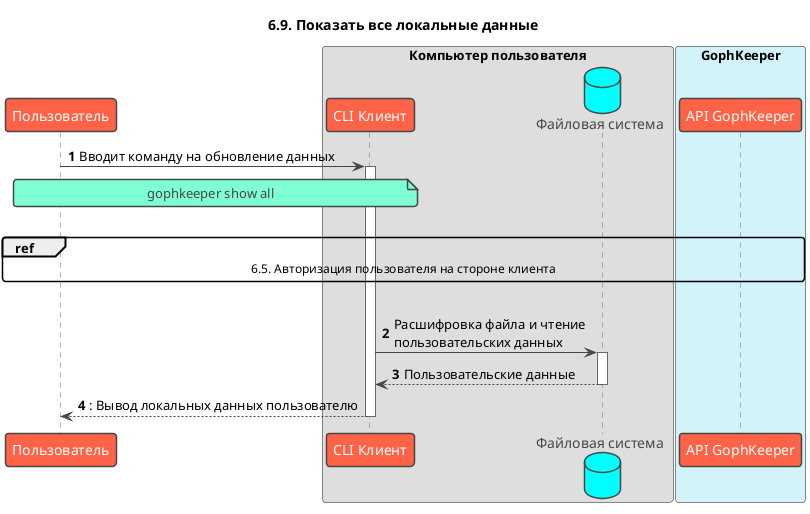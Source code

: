 @startuml
!theme vibrant
title: 6.9. Показать все локальные данные
skinparam maxMessageSize 300
autonumber

participant "Пользователь" as user
box "Компьютер пользователя" #DEDEDE
    participant "CLI Клиент" as client
    database "Файловая система" as file
end box

box "GophKeeper" #d3f3fa
    participant "API GophKeeper" as api
end box

user -> client ++ : Вводит команду на обновление данных
note over user, client
    gophkeeper show all
end note

|||
ref over user, api
    6.5. Авторизация пользователя на стороне клиента
end
|||

client -> file ++ : Расшифровка файла и чтение пользовательских данных
return Пользовательские данные

return: Вывод локальных данных пользователю

@enduml